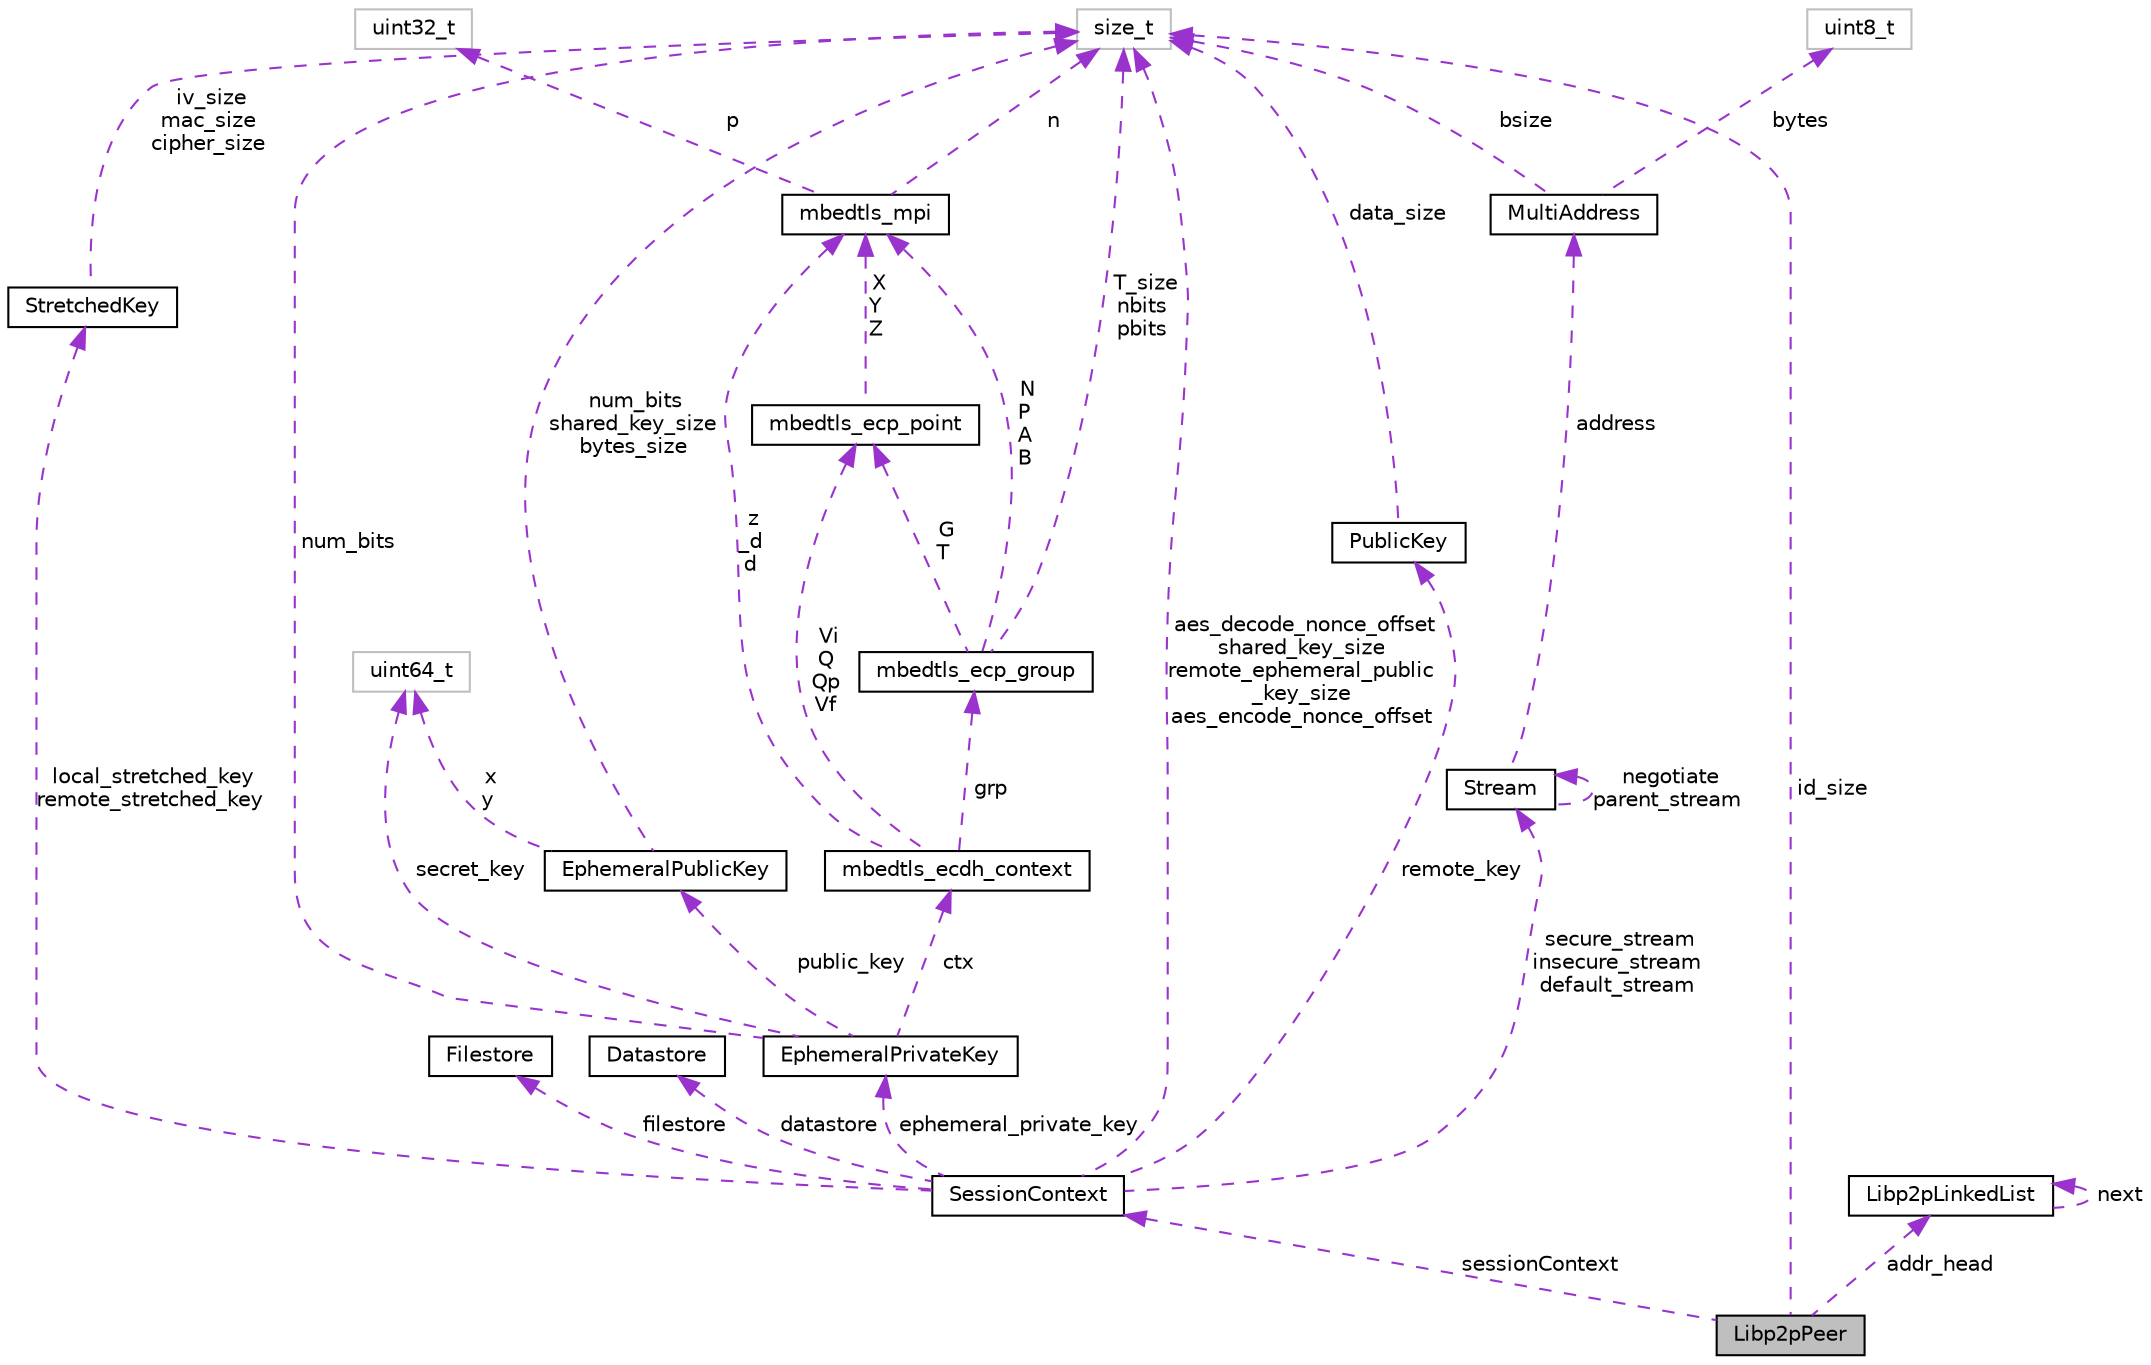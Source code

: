 digraph "Libp2pPeer"
{
  edge [fontname="Helvetica",fontsize="10",labelfontname="Helvetica",labelfontsize="10"];
  node [fontname="Helvetica",fontsize="10",shape=record];
  Node1 [label="Libp2pPeer",height=0.2,width=0.4,color="black", fillcolor="grey75", style="filled", fontcolor="black"];
  Node2 -> Node1 [dir="back",color="darkorchid3",fontsize="10",style="dashed",label=" sessionContext" ,fontname="Helvetica"];
  Node2 [label="SessionContext",height=0.2,width=0.4,color="black", fillcolor="white", style="filled",URL="$struct_session_context.html"];
  Node3 -> Node2 [dir="back",color="darkorchid3",fontsize="10",style="dashed",label=" ephemeral_private_key" ,fontname="Helvetica"];
  Node3 [label="EphemeralPrivateKey",height=0.2,width=0.4,color="black", fillcolor="white", style="filled",URL="$struct_ephemeral_private_key.html"];
  Node4 -> Node3 [dir="back",color="darkorchid3",fontsize="10",style="dashed",label=" secret_key" ,fontname="Helvetica"];
  Node4 [label="uint64_t",height=0.2,width=0.4,color="grey75", fillcolor="white", style="filled"];
  Node5 -> Node3 [dir="back",color="darkorchid3",fontsize="10",style="dashed",label=" public_key" ,fontname="Helvetica"];
  Node5 [label="EphemeralPublicKey",height=0.2,width=0.4,color="black", fillcolor="white", style="filled",URL="$struct_ephemeral_public_key.html"];
  Node4 -> Node5 [dir="back",color="darkorchid3",fontsize="10",style="dashed",label=" x\ny" ,fontname="Helvetica"];
  Node6 -> Node5 [dir="back",color="darkorchid3",fontsize="10",style="dashed",label=" num_bits\nshared_key_size\nbytes_size" ,fontname="Helvetica"];
  Node6 [label="size_t",height=0.2,width=0.4,color="grey75", fillcolor="white", style="filled"];
  Node6 -> Node3 [dir="back",color="darkorchid3",fontsize="10",style="dashed",label=" num_bits" ,fontname="Helvetica"];
  Node7 -> Node3 [dir="back",color="darkorchid3",fontsize="10",style="dashed",label=" ctx" ,fontname="Helvetica"];
  Node7 [label="mbedtls_ecdh_context",height=0.2,width=0.4,color="black", fillcolor="white", style="filled",URL="$structmbedtls__ecdh__context.html",tooltip="ECDH context structure. "];
  Node8 -> Node7 [dir="back",color="darkorchid3",fontsize="10",style="dashed",label=" grp" ,fontname="Helvetica"];
  Node8 [label="mbedtls_ecp_group",height=0.2,width=0.4,color="black", fillcolor="white", style="filled",URL="$structmbedtls__ecp__group.html",tooltip="ECP group structure. "];
  Node6 -> Node8 [dir="back",color="darkorchid3",fontsize="10",style="dashed",label=" T_size\nnbits\npbits" ,fontname="Helvetica"];
  Node9 -> Node8 [dir="back",color="darkorchid3",fontsize="10",style="dashed",label=" G\nT" ,fontname="Helvetica"];
  Node9 [label="mbedtls_ecp_point",height=0.2,width=0.4,color="black", fillcolor="white", style="filled",URL="$structmbedtls__ecp__point.html",tooltip="ECP point structure (jacobian coordinates) "];
  Node10 -> Node9 [dir="back",color="darkorchid3",fontsize="10",style="dashed",label=" X\nY\nZ" ,fontname="Helvetica"];
  Node10 [label="mbedtls_mpi",height=0.2,width=0.4,color="black", fillcolor="white", style="filled",URL="$structmbedtls__mpi.html",tooltip="MPI structure. "];
  Node11 -> Node10 [dir="back",color="darkorchid3",fontsize="10",style="dashed",label=" p" ,fontname="Helvetica"];
  Node11 [label="uint32_t",height=0.2,width=0.4,color="grey75", fillcolor="white", style="filled"];
  Node6 -> Node10 [dir="back",color="darkorchid3",fontsize="10",style="dashed",label=" n" ,fontname="Helvetica"];
  Node10 -> Node8 [dir="back",color="darkorchid3",fontsize="10",style="dashed",label=" N\nP\nA\nB" ,fontname="Helvetica"];
  Node9 -> Node7 [dir="back",color="darkorchid3",fontsize="10",style="dashed",label=" Vi\nQ\nQp\nVf" ,fontname="Helvetica"];
  Node10 -> Node7 [dir="back",color="darkorchid3",fontsize="10",style="dashed",label=" z\n_d\nd" ,fontname="Helvetica"];
  Node12 -> Node2 [dir="back",color="darkorchid3",fontsize="10",style="dashed",label=" local_stretched_key\nremote_stretched_key" ,fontname="Helvetica"];
  Node12 [label="StretchedKey",height=0.2,width=0.4,color="black", fillcolor="white", style="filled",URL="$struct_stretched_key.html"];
  Node6 -> Node12 [dir="back",color="darkorchid3",fontsize="10",style="dashed",label=" iv_size\nmac_size\ncipher_size" ,fontname="Helvetica"];
  Node13 -> Node2 [dir="back",color="darkorchid3",fontsize="10",style="dashed",label=" remote_key" ,fontname="Helvetica"];
  Node13 [label="PublicKey",height=0.2,width=0.4,color="black", fillcolor="white", style="filled",URL="$struct_public_key.html"];
  Node6 -> Node13 [dir="back",color="darkorchid3",fontsize="10",style="dashed",label=" data_size" ,fontname="Helvetica"];
  Node14 -> Node2 [dir="back",color="darkorchid3",fontsize="10",style="dashed",label=" filestore" ,fontname="Helvetica"];
  Node14 [label="Filestore",height=0.2,width=0.4,color="black", fillcolor="white", style="filled",URL="$struct_filestore.html"];
  Node6 -> Node2 [dir="back",color="darkorchid3",fontsize="10",style="dashed",label=" aes_decode_nonce_offset\nshared_key_size\nremote_ephemeral_public\l_key_size\naes_encode_nonce_offset" ,fontname="Helvetica"];
  Node15 -> Node2 [dir="back",color="darkorchid3",fontsize="10",style="dashed",label=" datastore" ,fontname="Helvetica"];
  Node15 [label="Datastore",height=0.2,width=0.4,color="black", fillcolor="white", style="filled",URL="$struct_datastore.html"];
  Node16 -> Node2 [dir="back",color="darkorchid3",fontsize="10",style="dashed",label=" secure_stream\ninsecure_stream\ndefault_stream" ,fontname="Helvetica"];
  Node16 [label="Stream",height=0.2,width=0.4,color="black", fillcolor="white", style="filled",URL="$struct_stream.html"];
  Node17 -> Node16 [dir="back",color="darkorchid3",fontsize="10",style="dashed",label=" address" ,fontname="Helvetica"];
  Node17 [label="MultiAddress",height=0.2,width=0.4,color="black", fillcolor="white", style="filled",URL="$struct_multi_address.html"];
  Node18 -> Node17 [dir="back",color="darkorchid3",fontsize="10",style="dashed",label=" bytes" ,fontname="Helvetica"];
  Node18 [label="uint8_t",height=0.2,width=0.4,color="grey75", fillcolor="white", style="filled"];
  Node6 -> Node17 [dir="back",color="darkorchid3",fontsize="10",style="dashed",label=" bsize" ,fontname="Helvetica"];
  Node16 -> Node16 [dir="back",color="darkorchid3",fontsize="10",style="dashed",label=" negotiate\nparent_stream" ,fontname="Helvetica"];
  Node19 -> Node1 [dir="back",color="darkorchid3",fontsize="10",style="dashed",label=" addr_head" ,fontname="Helvetica"];
  Node19 [label="Libp2pLinkedList",height=0.2,width=0.4,color="black", fillcolor="white", style="filled",URL="$struct_libp2p_linked_list.html"];
  Node19 -> Node19 [dir="back",color="darkorchid3",fontsize="10",style="dashed",label=" next" ,fontname="Helvetica"];
  Node6 -> Node1 [dir="back",color="darkorchid3",fontsize="10",style="dashed",label=" id_size" ,fontname="Helvetica"];
}
